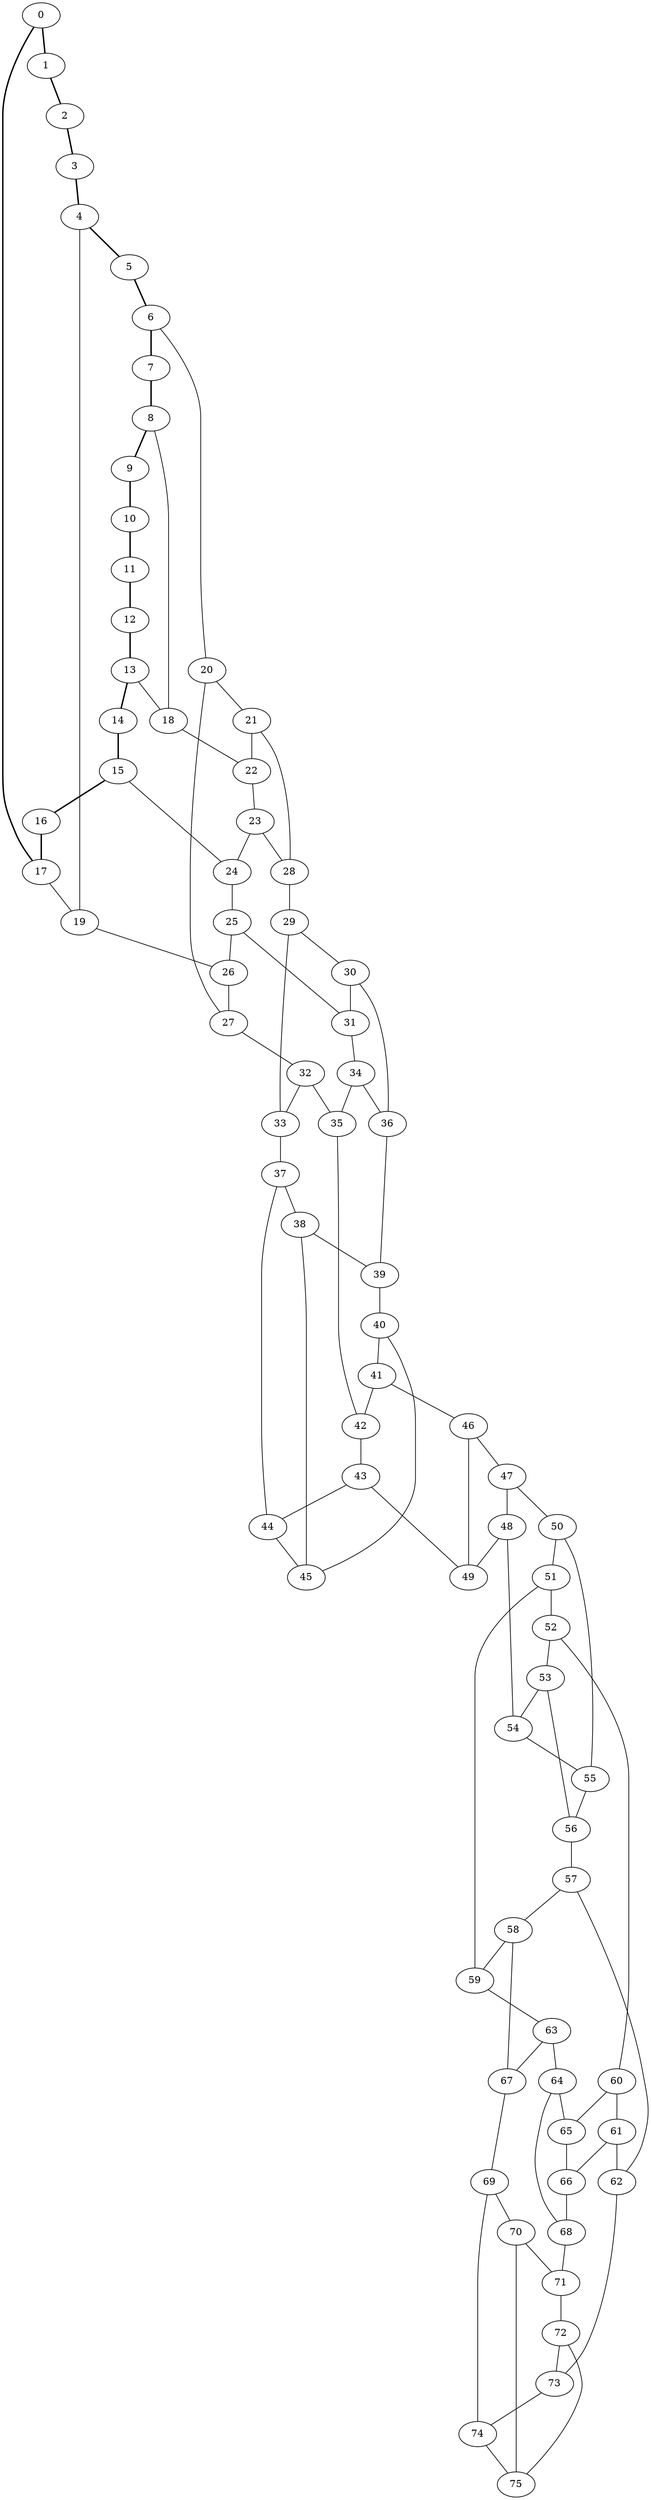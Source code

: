 //Inside of this graph isn't 3-connected
graph G {
0 [ pos = " 18.50,0.00!" ];
0 -- 1[style=bold];
0 -- 17[style=bold];
1 [ pos = " 17.38,6.33!" ];
1 -- 2[style=bold];
2 [ pos = " 14.17,11.89!" ];
2 -- 3[style=bold];
3 [ pos = " 9.25,16.02!" ];
3 -- 4[style=bold];
4 [ pos = " 3.21,18.22!" ];
4 -- 5[style=bold];
4 -- 19;
5 [ pos = " -3.21,18.22!" ];
5 -- 6[style=bold];
6 [ pos = " -9.25,16.02!" ];
6 -- 7[style=bold];
6 -- 20;
7 [ pos = " -14.17,11.89!" ];
7 -- 8[style=bold];
8 [ pos = " -17.38,6.33!" ];
8 -- 9[style=bold];
8 -- 18;
9 [ pos = " -18.50,0.00!" ];
9 -- 10[style=bold];
10 [ pos = " -17.38,-6.33!" ];
10 -- 11[style=bold];
11 [ pos = " -14.17,-11.89!" ];
11 -- 12[style=bold];
12 [ pos = " -9.25,-16.02!" ];
12 -- 13[style=bold];
13 [ pos = " -3.21,-18.22!" ];
13 -- 14[style=bold];
13 -- 18;
14 [ pos = " 3.21,-18.22!" ];
14 -- 15[style=bold];
15 [ pos = " 9.25,-16.02!" ];
15 -- 16[style=bold];
15 -- 24;
16 [ pos = " 14.17,-11.89!" ];
16 -- 17[style=bold];
17 [ pos = " 17.38,-6.33!" ];
17 -- 19;
18 -- 22;
19 -- 26;
20 -- 21;
20 -- 27;
21 -- 22;
21 -- 28;
22 -- 23;
23 -- 24;
23 -- 28;
24 -- 25;
25 -- 26;
25 -- 31;
26 -- 27;
27 -- 32;
28 -- 29;
29 -- 30;
29 -- 33;
30 -- 31;
30 -- 36;
31 -- 34;
32 -- 33;
32 -- 35;
33 -- 37;
34 -- 35;
34 -- 36;
35 -- 42;
36 -- 39;
37 -- 38;
37 -- 44;
38 -- 39;
38 -- 45;
39 -- 40;
40 -- 41;
40 -- 45;
41 -- 42;
41 -- 46;
42 -- 43;
43 -- 44;
43 -- 49;
44 -- 45;
46 -- 47;
46 -- 49;
47 -- 48;
47 -- 50;
48 -- 49;
48 -- 54;
50 -- 51;
50 -- 55;
51 -- 52;
51 -- 59;
52 -- 53;
52 -- 60;
53 -- 54;
53 -- 56;
54 -- 55;
55 -- 56;
56 -- 57;
57 -- 58;
57 -- 62;
58 -- 59;
58 -- 67;
59 -- 63;
60 -- 61;
60 -- 65;
61 -- 62;
61 -- 66;
62 -- 73;
63 -- 64;
63 -- 67;
64 -- 65;
64 -- 68;
65 -- 66;
66 -- 68;
67 -- 69;
68 -- 71;
69 -- 70;
69 -- 74;
70 -- 71;
70 -- 75;
71 -- 72;
72 -- 73;
72 -- 75;
73 -- 74;
74 -- 75;
}

